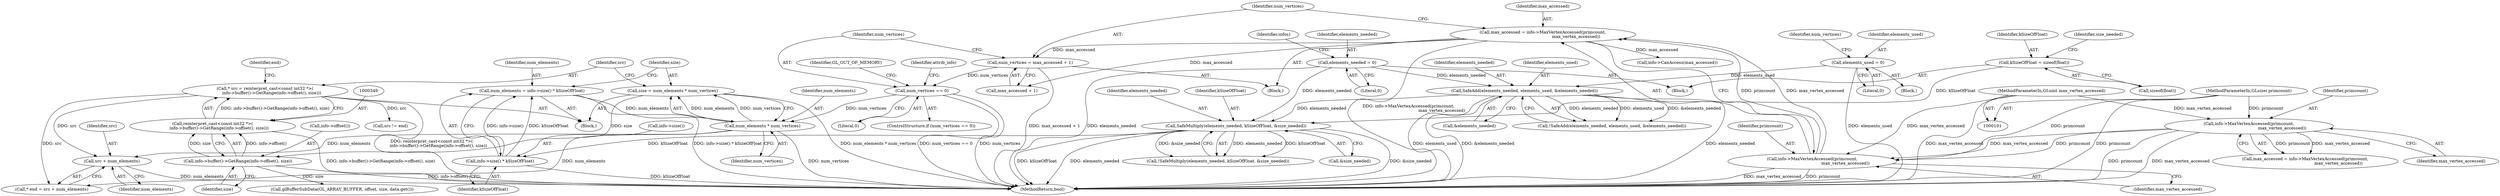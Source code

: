 digraph "0_Chrome_3aad1a37affb1ab70d1897f2b03eb8c077264984_2@pointer" {
"1000356" [label="(Call,src + num_elements)"];
"1000346" [label="(Call,* src = reinterpret_cast<const int32 *>(\n          info->buffer()->GetRange(info->offset(), size)))"];
"1000348" [label="(Call,reinterpret_cast<const int32 *>(\n          info->buffer()->GetRange(info->offset(), size)))"];
"1000350" [label="(Call,info->buffer()->GetRange(info->offset(), size))"];
"1000339" [label="(Call,size = num_elements * num_vertices)"];
"1000341" [label="(Call,num_elements * num_vertices)"];
"1000333" [label="(Call,num_elements = info->size() * kSizeOfFloat)"];
"1000335" [label="(Call,info->size() * kSizeOfFloat)"];
"1000228" [label="(Call,SafeMultiply(elements_needed, kSizeOfFloat, &size_needed))"];
"1000128" [label="(Call,elements_needed = 0)"];
"1000204" [label="(Call,SafeAdd(elements_needed, elements_used, &elements_needed))"];
"1000190" [label="(Call,elements_used = 0)"];
"1000217" [label="(Call,kSizeOfFloat = sizeof(float))"];
"1000312" [label="(Call,num_vertices == 0)"];
"1000306" [label="(Call,num_vertices = max_accessed + 1)"];
"1000300" [label="(Call,max_accessed = info->MaxVertexAccessed(primcount,\n                                                  max_vertex_accessed))"];
"1000302" [label="(Call,info->MaxVertexAccessed(primcount,\n                                                  max_vertex_accessed))"];
"1000159" [label="(Call,info->MaxVertexAccessed(primcount,\n                                                  max_vertex_accessed))"];
"1000105" [label="(MethodParameterIn,GLsizei primcount)"];
"1000103" [label="(MethodParameterIn,GLuint max_vertex_accessed)"];
"1000288" [label="(Block,)"];
"1000337" [label="(Identifier,kSizeOfFloat)"];
"1000231" [label="(Call,&size_needed)"];
"1000312" [label="(Call,num_vertices == 0)"];
"1000317" [label="(Identifier,GL_OUT_OF_MEMORY)"];
"1000205" [label="(Identifier,elements_needed)"];
"1000105" [label="(MethodParameterIn,GLsizei primcount)"];
"1000227" [label="(Call,!SafeMultiply(elements_needed, kSizeOfFloat, &size_needed))"];
"1000159" [label="(Call,info->MaxVertexAccessed(primcount,\n                                                  max_vertex_accessed))"];
"1000339" [label="(Call,size = num_elements * num_vertices)"];
"1000342" [label="(Identifier,num_elements)"];
"1000340" [label="(Identifier,size)"];
"1000229" [label="(Identifier,elements_needed)"];
"1000354" [label="(Call,* end = src + num_elements)"];
"1000133" [label="(Identifier,infos)"];
"1000191" [label="(Identifier,elements_used)"];
"1000311" [label="(ControlStructure,if (num_vertices == 0))"];
"1000303" [label="(Identifier,primcount)"];
"1000103" [label="(MethodParameterIn,GLuint max_vertex_accessed)"];
"1000161" [label="(Identifier,max_vertex_accessed)"];
"1000331" [label="(Block,)"];
"1000402" [label="(MethodReturn,bool)"];
"1000129" [label="(Identifier,elements_needed)"];
"1000306" [label="(Call,num_vertices = max_accessed + 1)"];
"1000350" [label="(Call,info->buffer()->GetRange(info->offset(), size))"];
"1000192" [label="(Literal,0)"];
"1000313" [label="(Identifier,num_vertices)"];
"1000341" [label="(Call,num_elements * num_vertices)"];
"1000336" [label="(Call,info->size())"];
"1000356" [label="(Call,src + num_elements)"];
"1000219" [label="(Call,sizeof(float))"];
"1000307" [label="(Identifier,num_vertices)"];
"1000326" [label="(Call,info->CanAccess(max_accessed))"];
"1000106" [label="(Block,)"];
"1000128" [label="(Call,elements_needed = 0)"];
"1000346" [label="(Call,* src = reinterpret_cast<const int32 *>(\n          info->buffer()->GetRange(info->offset(), size)))"];
"1000355" [label="(Identifier,end)"];
"1000217" [label="(Call,kSizeOfFloat = sizeof(float))"];
"1000308" [label="(Call,max_accessed + 1)"];
"1000190" [label="(Call,elements_used = 0)"];
"1000207" [label="(Call,&elements_needed)"];
"1000188" [label="(Block,)"];
"1000157" [label="(Call,max_accessed = info->MaxVertexAccessed(primcount,\n                                                  max_vertex_accessed))"];
"1000379" [label="(Call,glBufferSubData(GL_ARRAY_BUFFER, offset, size, data.get()))"];
"1000333" [label="(Call,num_elements = info->size() * kSizeOfFloat)"];
"1000324" [label="(Identifier,attrib_info)"];
"1000218" [label="(Identifier,kSizeOfFloat)"];
"1000197" [label="(Identifier,num_vertices)"];
"1000160" [label="(Identifier,primcount)"];
"1000300" [label="(Call,max_accessed = info->MaxVertexAccessed(primcount,\n                                                  max_vertex_accessed))"];
"1000301" [label="(Identifier,max_accessed)"];
"1000343" [label="(Identifier,num_vertices)"];
"1000348" [label="(Call,reinterpret_cast<const int32 *>(\n          info->buffer()->GetRange(info->offset(), size)))"];
"1000364" [label="(Call,src != end)"];
"1000352" [label="(Identifier,size)"];
"1000230" [label="(Identifier,kSizeOfFloat)"];
"1000351" [label="(Call,info->offset())"];
"1000334" [label="(Identifier,num_elements)"];
"1000357" [label="(Identifier,src)"];
"1000302" [label="(Call,info->MaxVertexAccessed(primcount,\n                                                  max_vertex_accessed))"];
"1000335" [label="(Call,info->size() * kSizeOfFloat)"];
"1000203" [label="(Call,!SafeAdd(elements_needed, elements_used, &elements_needed))"];
"1000314" [label="(Literal,0)"];
"1000347" [label="(Identifier,src)"];
"1000130" [label="(Literal,0)"];
"1000206" [label="(Identifier,elements_used)"];
"1000358" [label="(Identifier,num_elements)"];
"1000204" [label="(Call,SafeAdd(elements_needed, elements_used, &elements_needed))"];
"1000223" [label="(Identifier,size_needed)"];
"1000304" [label="(Identifier,max_vertex_accessed)"];
"1000228" [label="(Call,SafeMultiply(elements_needed, kSizeOfFloat, &size_needed))"];
"1000356" -> "1000354"  [label="AST: "];
"1000356" -> "1000358"  [label="CFG: "];
"1000357" -> "1000356"  [label="AST: "];
"1000358" -> "1000356"  [label="AST: "];
"1000354" -> "1000356"  [label="CFG: "];
"1000356" -> "1000402"  [label="DDG: num_elements"];
"1000346" -> "1000356"  [label="DDG: src"];
"1000341" -> "1000356"  [label="DDG: num_elements"];
"1000346" -> "1000331"  [label="AST: "];
"1000346" -> "1000348"  [label="CFG: "];
"1000347" -> "1000346"  [label="AST: "];
"1000348" -> "1000346"  [label="AST: "];
"1000355" -> "1000346"  [label="CFG: "];
"1000346" -> "1000402"  [label="DDG: reinterpret_cast<const int32 *>(\n          info->buffer()->GetRange(info->offset(), size))"];
"1000348" -> "1000346"  [label="DDG: info->buffer()->GetRange(info->offset(), size)"];
"1000346" -> "1000354"  [label="DDG: src"];
"1000346" -> "1000364"  [label="DDG: src"];
"1000348" -> "1000350"  [label="CFG: "];
"1000349" -> "1000348"  [label="AST: "];
"1000350" -> "1000348"  [label="AST: "];
"1000348" -> "1000402"  [label="DDG: info->buffer()->GetRange(info->offset(), size)"];
"1000350" -> "1000348"  [label="DDG: info->offset()"];
"1000350" -> "1000348"  [label="DDG: size"];
"1000350" -> "1000352"  [label="CFG: "];
"1000351" -> "1000350"  [label="AST: "];
"1000352" -> "1000350"  [label="AST: "];
"1000350" -> "1000402"  [label="DDG: info->offset()"];
"1000339" -> "1000350"  [label="DDG: size"];
"1000350" -> "1000379"  [label="DDG: size"];
"1000339" -> "1000331"  [label="AST: "];
"1000339" -> "1000341"  [label="CFG: "];
"1000340" -> "1000339"  [label="AST: "];
"1000341" -> "1000339"  [label="AST: "];
"1000347" -> "1000339"  [label="CFG: "];
"1000339" -> "1000402"  [label="DDG: num_elements * num_vertices"];
"1000341" -> "1000339"  [label="DDG: num_elements"];
"1000341" -> "1000339"  [label="DDG: num_vertices"];
"1000341" -> "1000343"  [label="CFG: "];
"1000342" -> "1000341"  [label="AST: "];
"1000343" -> "1000341"  [label="AST: "];
"1000341" -> "1000402"  [label="DDG: num_vertices"];
"1000333" -> "1000341"  [label="DDG: num_elements"];
"1000312" -> "1000341"  [label="DDG: num_vertices"];
"1000341" -> "1000354"  [label="DDG: num_elements"];
"1000333" -> "1000331"  [label="AST: "];
"1000333" -> "1000335"  [label="CFG: "];
"1000334" -> "1000333"  [label="AST: "];
"1000335" -> "1000333"  [label="AST: "];
"1000340" -> "1000333"  [label="CFG: "];
"1000333" -> "1000402"  [label="DDG: info->size() * kSizeOfFloat"];
"1000335" -> "1000333"  [label="DDG: info->size()"];
"1000335" -> "1000333"  [label="DDG: kSizeOfFloat"];
"1000335" -> "1000337"  [label="CFG: "];
"1000336" -> "1000335"  [label="AST: "];
"1000337" -> "1000335"  [label="AST: "];
"1000335" -> "1000402"  [label="DDG: kSizeOfFloat"];
"1000228" -> "1000335"  [label="DDG: kSizeOfFloat"];
"1000228" -> "1000227"  [label="AST: "];
"1000228" -> "1000231"  [label="CFG: "];
"1000229" -> "1000228"  [label="AST: "];
"1000230" -> "1000228"  [label="AST: "];
"1000231" -> "1000228"  [label="AST: "];
"1000227" -> "1000228"  [label="CFG: "];
"1000228" -> "1000402"  [label="DDG: elements_needed"];
"1000228" -> "1000402"  [label="DDG: &size_needed"];
"1000228" -> "1000402"  [label="DDG: kSizeOfFloat"];
"1000228" -> "1000227"  [label="DDG: elements_needed"];
"1000228" -> "1000227"  [label="DDG: kSizeOfFloat"];
"1000228" -> "1000227"  [label="DDG: &size_needed"];
"1000128" -> "1000228"  [label="DDG: elements_needed"];
"1000204" -> "1000228"  [label="DDG: elements_needed"];
"1000217" -> "1000228"  [label="DDG: kSizeOfFloat"];
"1000128" -> "1000106"  [label="AST: "];
"1000128" -> "1000130"  [label="CFG: "];
"1000129" -> "1000128"  [label="AST: "];
"1000130" -> "1000128"  [label="AST: "];
"1000133" -> "1000128"  [label="CFG: "];
"1000128" -> "1000402"  [label="DDG: elements_needed"];
"1000128" -> "1000204"  [label="DDG: elements_needed"];
"1000204" -> "1000203"  [label="AST: "];
"1000204" -> "1000207"  [label="CFG: "];
"1000205" -> "1000204"  [label="AST: "];
"1000206" -> "1000204"  [label="AST: "];
"1000207" -> "1000204"  [label="AST: "];
"1000203" -> "1000204"  [label="CFG: "];
"1000204" -> "1000402"  [label="DDG: elements_used"];
"1000204" -> "1000402"  [label="DDG: &elements_needed"];
"1000204" -> "1000402"  [label="DDG: elements_needed"];
"1000204" -> "1000203"  [label="DDG: elements_needed"];
"1000204" -> "1000203"  [label="DDG: elements_used"];
"1000204" -> "1000203"  [label="DDG: &elements_needed"];
"1000190" -> "1000204"  [label="DDG: elements_used"];
"1000190" -> "1000188"  [label="AST: "];
"1000190" -> "1000192"  [label="CFG: "];
"1000191" -> "1000190"  [label="AST: "];
"1000192" -> "1000190"  [label="AST: "];
"1000197" -> "1000190"  [label="CFG: "];
"1000190" -> "1000402"  [label="DDG: elements_used"];
"1000217" -> "1000106"  [label="AST: "];
"1000217" -> "1000219"  [label="CFG: "];
"1000218" -> "1000217"  [label="AST: "];
"1000219" -> "1000217"  [label="AST: "];
"1000223" -> "1000217"  [label="CFG: "];
"1000312" -> "1000311"  [label="AST: "];
"1000312" -> "1000314"  [label="CFG: "];
"1000313" -> "1000312"  [label="AST: "];
"1000314" -> "1000312"  [label="AST: "];
"1000317" -> "1000312"  [label="CFG: "];
"1000324" -> "1000312"  [label="CFG: "];
"1000312" -> "1000402"  [label="DDG: num_vertices == 0"];
"1000312" -> "1000402"  [label="DDG: num_vertices"];
"1000306" -> "1000312"  [label="DDG: num_vertices"];
"1000306" -> "1000288"  [label="AST: "];
"1000306" -> "1000308"  [label="CFG: "];
"1000307" -> "1000306"  [label="AST: "];
"1000308" -> "1000306"  [label="AST: "];
"1000313" -> "1000306"  [label="CFG: "];
"1000306" -> "1000402"  [label="DDG: max_accessed + 1"];
"1000300" -> "1000306"  [label="DDG: max_accessed"];
"1000300" -> "1000288"  [label="AST: "];
"1000300" -> "1000302"  [label="CFG: "];
"1000301" -> "1000300"  [label="AST: "];
"1000302" -> "1000300"  [label="AST: "];
"1000307" -> "1000300"  [label="CFG: "];
"1000300" -> "1000402"  [label="DDG: info->MaxVertexAccessed(primcount,\n                                                  max_vertex_accessed)"];
"1000302" -> "1000300"  [label="DDG: primcount"];
"1000302" -> "1000300"  [label="DDG: max_vertex_accessed"];
"1000300" -> "1000308"  [label="DDG: max_accessed"];
"1000300" -> "1000326"  [label="DDG: max_accessed"];
"1000302" -> "1000304"  [label="CFG: "];
"1000303" -> "1000302"  [label="AST: "];
"1000304" -> "1000302"  [label="AST: "];
"1000302" -> "1000402"  [label="DDG: max_vertex_accessed"];
"1000302" -> "1000402"  [label="DDG: primcount"];
"1000159" -> "1000302"  [label="DDG: primcount"];
"1000159" -> "1000302"  [label="DDG: max_vertex_accessed"];
"1000105" -> "1000302"  [label="DDG: primcount"];
"1000103" -> "1000302"  [label="DDG: max_vertex_accessed"];
"1000159" -> "1000157"  [label="AST: "];
"1000159" -> "1000161"  [label="CFG: "];
"1000160" -> "1000159"  [label="AST: "];
"1000161" -> "1000159"  [label="AST: "];
"1000157" -> "1000159"  [label="CFG: "];
"1000159" -> "1000402"  [label="DDG: primcount"];
"1000159" -> "1000402"  [label="DDG: max_vertex_accessed"];
"1000159" -> "1000157"  [label="DDG: primcount"];
"1000159" -> "1000157"  [label="DDG: max_vertex_accessed"];
"1000105" -> "1000159"  [label="DDG: primcount"];
"1000103" -> "1000159"  [label="DDG: max_vertex_accessed"];
"1000105" -> "1000101"  [label="AST: "];
"1000105" -> "1000402"  [label="DDG: primcount"];
"1000103" -> "1000101"  [label="AST: "];
"1000103" -> "1000402"  [label="DDG: max_vertex_accessed"];
}
